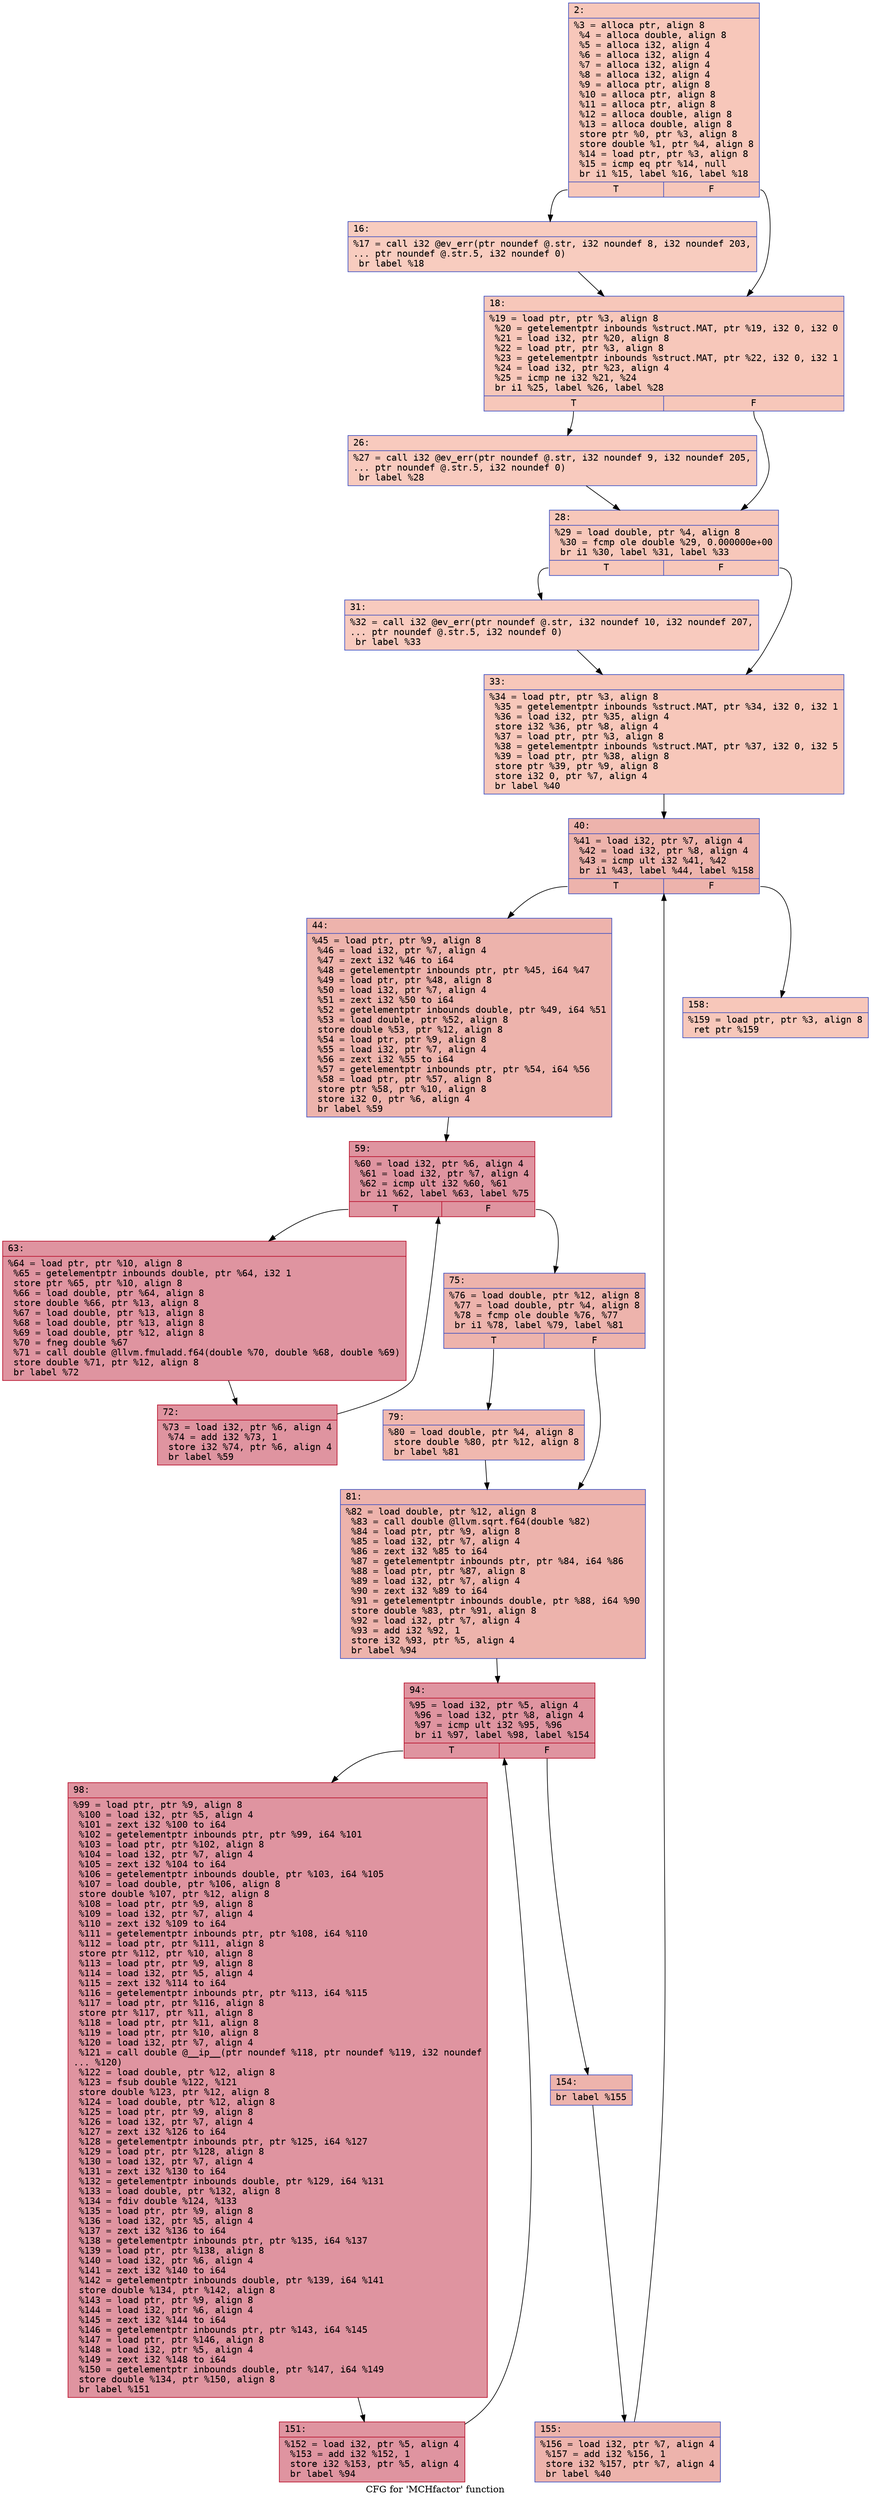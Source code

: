 digraph "CFG for 'MCHfactor' function" {
	label="CFG for 'MCHfactor' function";

	Node0x6000007f6fd0 [shape=record,color="#3d50c3ff", style=filled, fillcolor="#ec7f6370" fontname="Courier",label="{2:\l|  %3 = alloca ptr, align 8\l  %4 = alloca double, align 8\l  %5 = alloca i32, align 4\l  %6 = alloca i32, align 4\l  %7 = alloca i32, align 4\l  %8 = alloca i32, align 4\l  %9 = alloca ptr, align 8\l  %10 = alloca ptr, align 8\l  %11 = alloca ptr, align 8\l  %12 = alloca double, align 8\l  %13 = alloca double, align 8\l  store ptr %0, ptr %3, align 8\l  store double %1, ptr %4, align 8\l  %14 = load ptr, ptr %3, align 8\l  %15 = icmp eq ptr %14, null\l  br i1 %15, label %16, label %18\l|{<s0>T|<s1>F}}"];
	Node0x6000007f6fd0:s0 -> Node0x6000007f7020[tooltip="2 -> 16\nProbability 37.50%" ];
	Node0x6000007f6fd0:s1 -> Node0x6000007f7070[tooltip="2 -> 18\nProbability 62.50%" ];
	Node0x6000007f7020 [shape=record,color="#3d50c3ff", style=filled, fillcolor="#f08b6e70" fontname="Courier",label="{16:\l|  %17 = call i32 @ev_err(ptr noundef @.str, i32 noundef 8, i32 noundef 203,\l... ptr noundef @.str.5, i32 noundef 0)\l  br label %18\l}"];
	Node0x6000007f7020 -> Node0x6000007f7070[tooltip="16 -> 18\nProbability 100.00%" ];
	Node0x6000007f7070 [shape=record,color="#3d50c3ff", style=filled, fillcolor="#ec7f6370" fontname="Courier",label="{18:\l|  %19 = load ptr, ptr %3, align 8\l  %20 = getelementptr inbounds %struct.MAT, ptr %19, i32 0, i32 0\l  %21 = load i32, ptr %20, align 8\l  %22 = load ptr, ptr %3, align 8\l  %23 = getelementptr inbounds %struct.MAT, ptr %22, i32 0, i32 1\l  %24 = load i32, ptr %23, align 4\l  %25 = icmp ne i32 %21, %24\l  br i1 %25, label %26, label %28\l|{<s0>T|<s1>F}}"];
	Node0x6000007f7070:s0 -> Node0x6000007f70c0[tooltip="18 -> 26\nProbability 50.00%" ];
	Node0x6000007f7070:s1 -> Node0x6000007f7110[tooltip="18 -> 28\nProbability 50.00%" ];
	Node0x6000007f70c0 [shape=record,color="#3d50c3ff", style=filled, fillcolor="#ef886b70" fontname="Courier",label="{26:\l|  %27 = call i32 @ev_err(ptr noundef @.str, i32 noundef 9, i32 noundef 205,\l... ptr noundef @.str.5, i32 noundef 0)\l  br label %28\l}"];
	Node0x6000007f70c0 -> Node0x6000007f7110[tooltip="26 -> 28\nProbability 100.00%" ];
	Node0x6000007f7110 [shape=record,color="#3d50c3ff", style=filled, fillcolor="#ec7f6370" fontname="Courier",label="{28:\l|  %29 = load double, ptr %4, align 8\l  %30 = fcmp ole double %29, 0.000000e+00\l  br i1 %30, label %31, label %33\l|{<s0>T|<s1>F}}"];
	Node0x6000007f7110:s0 -> Node0x6000007f7160[tooltip="28 -> 31\nProbability 50.00%" ];
	Node0x6000007f7110:s1 -> Node0x6000007f71b0[tooltip="28 -> 33\nProbability 50.00%" ];
	Node0x6000007f7160 [shape=record,color="#3d50c3ff", style=filled, fillcolor="#ef886b70" fontname="Courier",label="{31:\l|  %32 = call i32 @ev_err(ptr noundef @.str, i32 noundef 10, i32 noundef 207,\l... ptr noundef @.str.5, i32 noundef 0)\l  br label %33\l}"];
	Node0x6000007f7160 -> Node0x6000007f71b0[tooltip="31 -> 33\nProbability 100.00%" ];
	Node0x6000007f71b0 [shape=record,color="#3d50c3ff", style=filled, fillcolor="#ec7f6370" fontname="Courier",label="{33:\l|  %34 = load ptr, ptr %3, align 8\l  %35 = getelementptr inbounds %struct.MAT, ptr %34, i32 0, i32 1\l  %36 = load i32, ptr %35, align 4\l  store i32 %36, ptr %8, align 4\l  %37 = load ptr, ptr %3, align 8\l  %38 = getelementptr inbounds %struct.MAT, ptr %37, i32 0, i32 5\l  %39 = load ptr, ptr %38, align 8\l  store ptr %39, ptr %9, align 8\l  store i32 0, ptr %7, align 4\l  br label %40\l}"];
	Node0x6000007f71b0 -> Node0x6000007f7200[tooltip="33 -> 40\nProbability 100.00%" ];
	Node0x6000007f7200 [shape=record,color="#3d50c3ff", style=filled, fillcolor="#d6524470" fontname="Courier",label="{40:\l|  %41 = load i32, ptr %7, align 4\l  %42 = load i32, ptr %8, align 4\l  %43 = icmp ult i32 %41, %42\l  br i1 %43, label %44, label %158\l|{<s0>T|<s1>F}}"];
	Node0x6000007f7200:s0 -> Node0x6000007f7250[tooltip="40 -> 44\nProbability 96.88%" ];
	Node0x6000007f7200:s1 -> Node0x6000007f7610[tooltip="40 -> 158\nProbability 3.12%" ];
	Node0x6000007f7250 [shape=record,color="#3d50c3ff", style=filled, fillcolor="#d6524470" fontname="Courier",label="{44:\l|  %45 = load ptr, ptr %9, align 8\l  %46 = load i32, ptr %7, align 4\l  %47 = zext i32 %46 to i64\l  %48 = getelementptr inbounds ptr, ptr %45, i64 %47\l  %49 = load ptr, ptr %48, align 8\l  %50 = load i32, ptr %7, align 4\l  %51 = zext i32 %50 to i64\l  %52 = getelementptr inbounds double, ptr %49, i64 %51\l  %53 = load double, ptr %52, align 8\l  store double %53, ptr %12, align 8\l  %54 = load ptr, ptr %9, align 8\l  %55 = load i32, ptr %7, align 4\l  %56 = zext i32 %55 to i64\l  %57 = getelementptr inbounds ptr, ptr %54, i64 %56\l  %58 = load ptr, ptr %57, align 8\l  store ptr %58, ptr %10, align 8\l  store i32 0, ptr %6, align 4\l  br label %59\l}"];
	Node0x6000007f7250 -> Node0x6000007f72a0[tooltip="44 -> 59\nProbability 100.00%" ];
	Node0x6000007f72a0 [shape=record,color="#b70d28ff", style=filled, fillcolor="#b70d2870" fontname="Courier",label="{59:\l|  %60 = load i32, ptr %6, align 4\l  %61 = load i32, ptr %7, align 4\l  %62 = icmp ult i32 %60, %61\l  br i1 %62, label %63, label %75\l|{<s0>T|<s1>F}}"];
	Node0x6000007f72a0:s0 -> Node0x6000007f72f0[tooltip="59 -> 63\nProbability 96.88%" ];
	Node0x6000007f72a0:s1 -> Node0x6000007f7390[tooltip="59 -> 75\nProbability 3.12%" ];
	Node0x6000007f72f0 [shape=record,color="#b70d28ff", style=filled, fillcolor="#b70d2870" fontname="Courier",label="{63:\l|  %64 = load ptr, ptr %10, align 8\l  %65 = getelementptr inbounds double, ptr %64, i32 1\l  store ptr %65, ptr %10, align 8\l  %66 = load double, ptr %64, align 8\l  store double %66, ptr %13, align 8\l  %67 = load double, ptr %13, align 8\l  %68 = load double, ptr %13, align 8\l  %69 = load double, ptr %12, align 8\l  %70 = fneg double %67\l  %71 = call double @llvm.fmuladd.f64(double %70, double %68, double %69)\l  store double %71, ptr %12, align 8\l  br label %72\l}"];
	Node0x6000007f72f0 -> Node0x6000007f7340[tooltip="63 -> 72\nProbability 100.00%" ];
	Node0x6000007f7340 [shape=record,color="#b70d28ff", style=filled, fillcolor="#b70d2870" fontname="Courier",label="{72:\l|  %73 = load i32, ptr %6, align 4\l  %74 = add i32 %73, 1\l  store i32 %74, ptr %6, align 4\l  br label %59\l}"];
	Node0x6000007f7340 -> Node0x6000007f72a0[tooltip="72 -> 59\nProbability 100.00%" ];
	Node0x6000007f7390 [shape=record,color="#3d50c3ff", style=filled, fillcolor="#d6524470" fontname="Courier",label="{75:\l|  %76 = load double, ptr %12, align 8\l  %77 = load double, ptr %4, align 8\l  %78 = fcmp ole double %76, %77\l  br i1 %78, label %79, label %81\l|{<s0>T|<s1>F}}"];
	Node0x6000007f7390:s0 -> Node0x6000007f73e0[tooltip="75 -> 79\nProbability 50.00%" ];
	Node0x6000007f7390:s1 -> Node0x6000007f7430[tooltip="75 -> 81\nProbability 50.00%" ];
	Node0x6000007f73e0 [shape=record,color="#3d50c3ff", style=filled, fillcolor="#dc5d4a70" fontname="Courier",label="{79:\l|  %80 = load double, ptr %4, align 8\l  store double %80, ptr %12, align 8\l  br label %81\l}"];
	Node0x6000007f73e0 -> Node0x6000007f7430[tooltip="79 -> 81\nProbability 100.00%" ];
	Node0x6000007f7430 [shape=record,color="#3d50c3ff", style=filled, fillcolor="#d6524470" fontname="Courier",label="{81:\l|  %82 = load double, ptr %12, align 8\l  %83 = call double @llvm.sqrt.f64(double %82)\l  %84 = load ptr, ptr %9, align 8\l  %85 = load i32, ptr %7, align 4\l  %86 = zext i32 %85 to i64\l  %87 = getelementptr inbounds ptr, ptr %84, i64 %86\l  %88 = load ptr, ptr %87, align 8\l  %89 = load i32, ptr %7, align 4\l  %90 = zext i32 %89 to i64\l  %91 = getelementptr inbounds double, ptr %88, i64 %90\l  store double %83, ptr %91, align 8\l  %92 = load i32, ptr %7, align 4\l  %93 = add i32 %92, 1\l  store i32 %93, ptr %5, align 4\l  br label %94\l}"];
	Node0x6000007f7430 -> Node0x6000007f7480[tooltip="81 -> 94\nProbability 100.00%" ];
	Node0x6000007f7480 [shape=record,color="#b70d28ff", style=filled, fillcolor="#b70d2870" fontname="Courier",label="{94:\l|  %95 = load i32, ptr %5, align 4\l  %96 = load i32, ptr %8, align 4\l  %97 = icmp ult i32 %95, %96\l  br i1 %97, label %98, label %154\l|{<s0>T|<s1>F}}"];
	Node0x6000007f7480:s0 -> Node0x6000007f74d0[tooltip="94 -> 98\nProbability 96.88%" ];
	Node0x6000007f7480:s1 -> Node0x6000007f7570[tooltip="94 -> 154\nProbability 3.12%" ];
	Node0x6000007f74d0 [shape=record,color="#b70d28ff", style=filled, fillcolor="#b70d2870" fontname="Courier",label="{98:\l|  %99 = load ptr, ptr %9, align 8\l  %100 = load i32, ptr %5, align 4\l  %101 = zext i32 %100 to i64\l  %102 = getelementptr inbounds ptr, ptr %99, i64 %101\l  %103 = load ptr, ptr %102, align 8\l  %104 = load i32, ptr %7, align 4\l  %105 = zext i32 %104 to i64\l  %106 = getelementptr inbounds double, ptr %103, i64 %105\l  %107 = load double, ptr %106, align 8\l  store double %107, ptr %12, align 8\l  %108 = load ptr, ptr %9, align 8\l  %109 = load i32, ptr %7, align 4\l  %110 = zext i32 %109 to i64\l  %111 = getelementptr inbounds ptr, ptr %108, i64 %110\l  %112 = load ptr, ptr %111, align 8\l  store ptr %112, ptr %10, align 8\l  %113 = load ptr, ptr %9, align 8\l  %114 = load i32, ptr %5, align 4\l  %115 = zext i32 %114 to i64\l  %116 = getelementptr inbounds ptr, ptr %113, i64 %115\l  %117 = load ptr, ptr %116, align 8\l  store ptr %117, ptr %11, align 8\l  %118 = load ptr, ptr %11, align 8\l  %119 = load ptr, ptr %10, align 8\l  %120 = load i32, ptr %7, align 4\l  %121 = call double @__ip__(ptr noundef %118, ptr noundef %119, i32 noundef\l... %120)\l  %122 = load double, ptr %12, align 8\l  %123 = fsub double %122, %121\l  store double %123, ptr %12, align 8\l  %124 = load double, ptr %12, align 8\l  %125 = load ptr, ptr %9, align 8\l  %126 = load i32, ptr %7, align 4\l  %127 = zext i32 %126 to i64\l  %128 = getelementptr inbounds ptr, ptr %125, i64 %127\l  %129 = load ptr, ptr %128, align 8\l  %130 = load i32, ptr %7, align 4\l  %131 = zext i32 %130 to i64\l  %132 = getelementptr inbounds double, ptr %129, i64 %131\l  %133 = load double, ptr %132, align 8\l  %134 = fdiv double %124, %133\l  %135 = load ptr, ptr %9, align 8\l  %136 = load i32, ptr %5, align 4\l  %137 = zext i32 %136 to i64\l  %138 = getelementptr inbounds ptr, ptr %135, i64 %137\l  %139 = load ptr, ptr %138, align 8\l  %140 = load i32, ptr %6, align 4\l  %141 = zext i32 %140 to i64\l  %142 = getelementptr inbounds double, ptr %139, i64 %141\l  store double %134, ptr %142, align 8\l  %143 = load ptr, ptr %9, align 8\l  %144 = load i32, ptr %6, align 4\l  %145 = zext i32 %144 to i64\l  %146 = getelementptr inbounds ptr, ptr %143, i64 %145\l  %147 = load ptr, ptr %146, align 8\l  %148 = load i32, ptr %5, align 4\l  %149 = zext i32 %148 to i64\l  %150 = getelementptr inbounds double, ptr %147, i64 %149\l  store double %134, ptr %150, align 8\l  br label %151\l}"];
	Node0x6000007f74d0 -> Node0x6000007f7520[tooltip="98 -> 151\nProbability 100.00%" ];
	Node0x6000007f7520 [shape=record,color="#b70d28ff", style=filled, fillcolor="#b70d2870" fontname="Courier",label="{151:\l|  %152 = load i32, ptr %5, align 4\l  %153 = add i32 %152, 1\l  store i32 %153, ptr %5, align 4\l  br label %94\l}"];
	Node0x6000007f7520 -> Node0x6000007f7480[tooltip="151 -> 94\nProbability 100.00%" ];
	Node0x6000007f7570 [shape=record,color="#3d50c3ff", style=filled, fillcolor="#d6524470" fontname="Courier",label="{154:\l|  br label %155\l}"];
	Node0x6000007f7570 -> Node0x6000007f75c0[tooltip="154 -> 155\nProbability 100.00%" ];
	Node0x6000007f75c0 [shape=record,color="#3d50c3ff", style=filled, fillcolor="#d6524470" fontname="Courier",label="{155:\l|  %156 = load i32, ptr %7, align 4\l  %157 = add i32 %156, 1\l  store i32 %157, ptr %7, align 4\l  br label %40\l}"];
	Node0x6000007f75c0 -> Node0x6000007f7200[tooltip="155 -> 40\nProbability 100.00%" ];
	Node0x6000007f7610 [shape=record,color="#3d50c3ff", style=filled, fillcolor="#ec7f6370" fontname="Courier",label="{158:\l|  %159 = load ptr, ptr %3, align 8\l  ret ptr %159\l}"];
}
